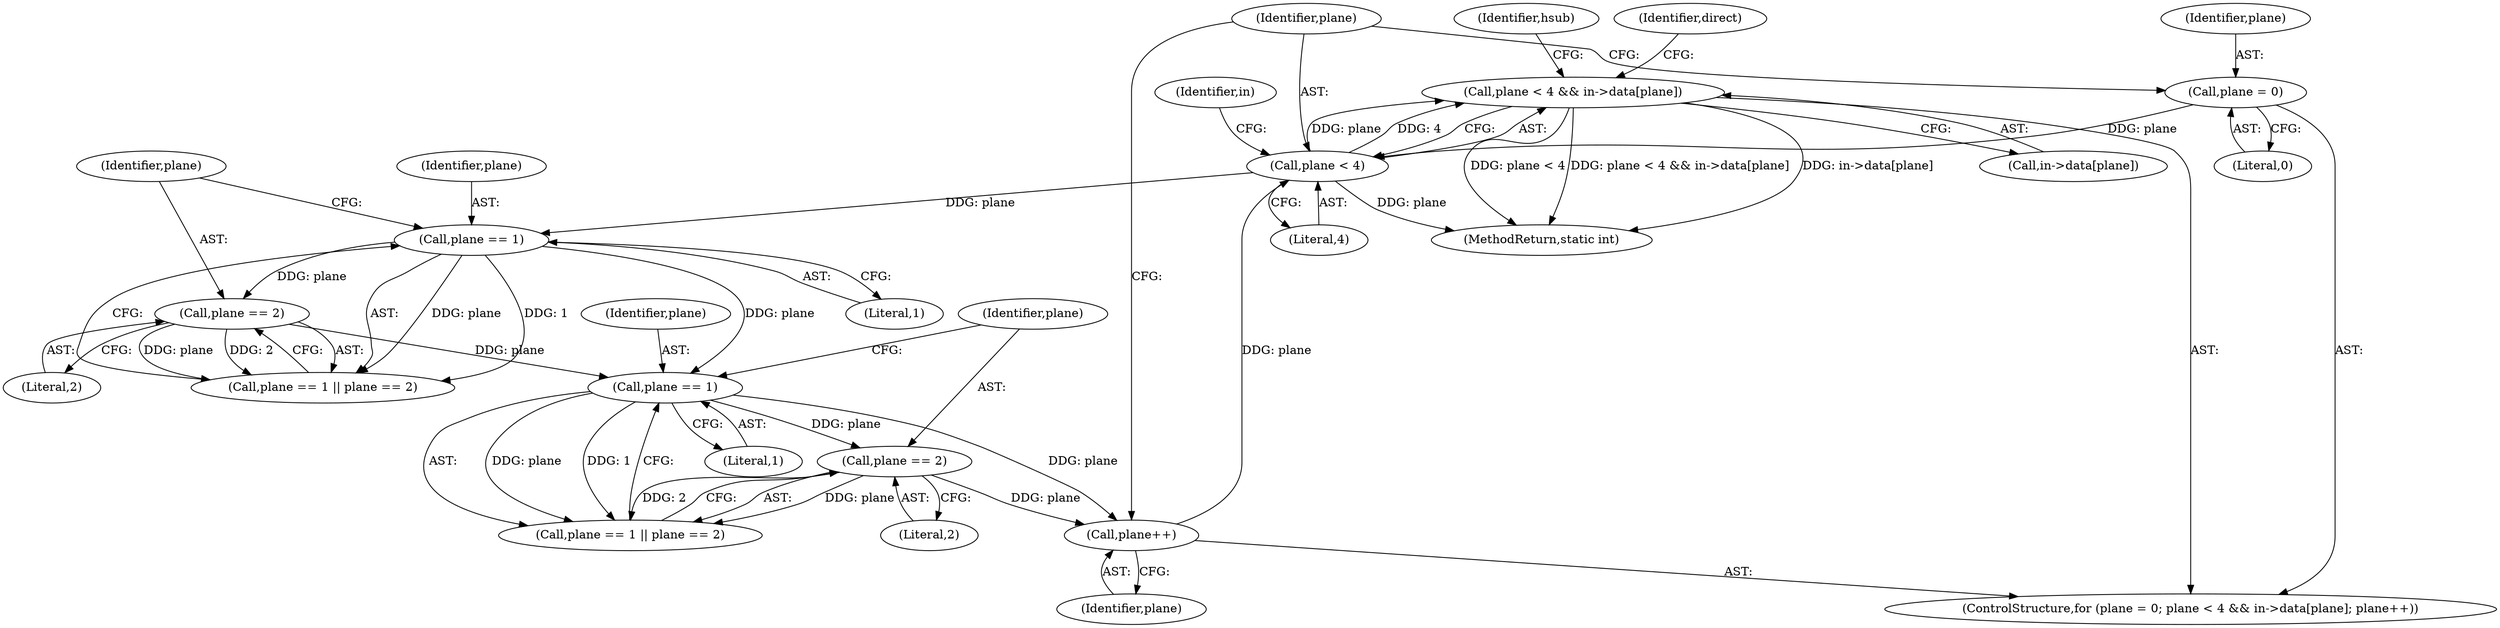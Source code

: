 digraph "0_FFmpeg_e43a0a232dbf6d3c161823c2e07c52e76227a1bc_0@array" {
"1000208" [label="(Call,plane < 4 && in->data[plane])"];
"1000209" [label="(Call,plane < 4)"];
"1000205" [label="(Call,plane = 0)"];
"1000217" [label="(Call,plane++)"];
"1000238" [label="(Call,plane == 1)"];
"1000225" [label="(Call,plane == 1)"];
"1000228" [label="(Call,plane == 2)"];
"1000241" [label="(Call,plane == 2)"];
"1000241" [label="(Call,plane == 2)"];
"1000243" [label="(Literal,2)"];
"1000242" [label="(Identifier,plane)"];
"1000230" [label="(Literal,2)"];
"1000229" [label="(Identifier,plane)"];
"1000237" [label="(Call,plane == 1 || plane == 2)"];
"1000227" [label="(Literal,1)"];
"1000222" [label="(Identifier,hsub)"];
"1000214" [label="(Identifier,in)"];
"1000218" [label="(Identifier,plane)"];
"1000206" [label="(Identifier,plane)"];
"1000207" [label="(Literal,0)"];
"1000205" [label="(Call,plane = 0)"];
"1000225" [label="(Call,plane == 1)"];
"1000224" [label="(Call,plane == 1 || plane == 2)"];
"1000208" [label="(Call,plane < 4 && in->data[plane])"];
"1000209" [label="(Call,plane < 4)"];
"1000226" [label="(Identifier,plane)"];
"1000210" [label="(Identifier,plane)"];
"1000331" [label="(Identifier,direct)"];
"1000339" [label="(MethodReturn,static int)"];
"1000212" [label="(Call,in->data[plane])"];
"1000240" [label="(Literal,1)"];
"1000217" [label="(Call,plane++)"];
"1000204" [label="(ControlStructure,for (plane = 0; plane < 4 && in->data[plane]; plane++))"];
"1000228" [label="(Call,plane == 2)"];
"1000238" [label="(Call,plane == 1)"];
"1000211" [label="(Literal,4)"];
"1000239" [label="(Identifier,plane)"];
"1000208" -> "1000204"  [label="AST: "];
"1000208" -> "1000209"  [label="CFG: "];
"1000208" -> "1000212"  [label="CFG: "];
"1000209" -> "1000208"  [label="AST: "];
"1000212" -> "1000208"  [label="AST: "];
"1000222" -> "1000208"  [label="CFG: "];
"1000331" -> "1000208"  [label="CFG: "];
"1000208" -> "1000339"  [label="DDG: plane < 4"];
"1000208" -> "1000339"  [label="DDG: plane < 4 && in->data[plane]"];
"1000208" -> "1000339"  [label="DDG: in->data[plane]"];
"1000209" -> "1000208"  [label="DDG: plane"];
"1000209" -> "1000208"  [label="DDG: 4"];
"1000209" -> "1000211"  [label="CFG: "];
"1000210" -> "1000209"  [label="AST: "];
"1000211" -> "1000209"  [label="AST: "];
"1000214" -> "1000209"  [label="CFG: "];
"1000209" -> "1000339"  [label="DDG: plane"];
"1000205" -> "1000209"  [label="DDG: plane"];
"1000217" -> "1000209"  [label="DDG: plane"];
"1000209" -> "1000225"  [label="DDG: plane"];
"1000205" -> "1000204"  [label="AST: "];
"1000205" -> "1000207"  [label="CFG: "];
"1000206" -> "1000205"  [label="AST: "];
"1000207" -> "1000205"  [label="AST: "];
"1000210" -> "1000205"  [label="CFG: "];
"1000217" -> "1000204"  [label="AST: "];
"1000217" -> "1000218"  [label="CFG: "];
"1000218" -> "1000217"  [label="AST: "];
"1000210" -> "1000217"  [label="CFG: "];
"1000238" -> "1000217"  [label="DDG: plane"];
"1000241" -> "1000217"  [label="DDG: plane"];
"1000238" -> "1000237"  [label="AST: "];
"1000238" -> "1000240"  [label="CFG: "];
"1000239" -> "1000238"  [label="AST: "];
"1000240" -> "1000238"  [label="AST: "];
"1000242" -> "1000238"  [label="CFG: "];
"1000237" -> "1000238"  [label="CFG: "];
"1000238" -> "1000237"  [label="DDG: plane"];
"1000238" -> "1000237"  [label="DDG: 1"];
"1000225" -> "1000238"  [label="DDG: plane"];
"1000228" -> "1000238"  [label="DDG: plane"];
"1000238" -> "1000241"  [label="DDG: plane"];
"1000225" -> "1000224"  [label="AST: "];
"1000225" -> "1000227"  [label="CFG: "];
"1000226" -> "1000225"  [label="AST: "];
"1000227" -> "1000225"  [label="AST: "];
"1000229" -> "1000225"  [label="CFG: "];
"1000224" -> "1000225"  [label="CFG: "];
"1000225" -> "1000224"  [label="DDG: plane"];
"1000225" -> "1000224"  [label="DDG: 1"];
"1000225" -> "1000228"  [label="DDG: plane"];
"1000228" -> "1000224"  [label="AST: "];
"1000228" -> "1000230"  [label="CFG: "];
"1000229" -> "1000228"  [label="AST: "];
"1000230" -> "1000228"  [label="AST: "];
"1000224" -> "1000228"  [label="CFG: "];
"1000228" -> "1000224"  [label="DDG: plane"];
"1000228" -> "1000224"  [label="DDG: 2"];
"1000241" -> "1000237"  [label="AST: "];
"1000241" -> "1000243"  [label="CFG: "];
"1000242" -> "1000241"  [label="AST: "];
"1000243" -> "1000241"  [label="AST: "];
"1000237" -> "1000241"  [label="CFG: "];
"1000241" -> "1000237"  [label="DDG: plane"];
"1000241" -> "1000237"  [label="DDG: 2"];
}
